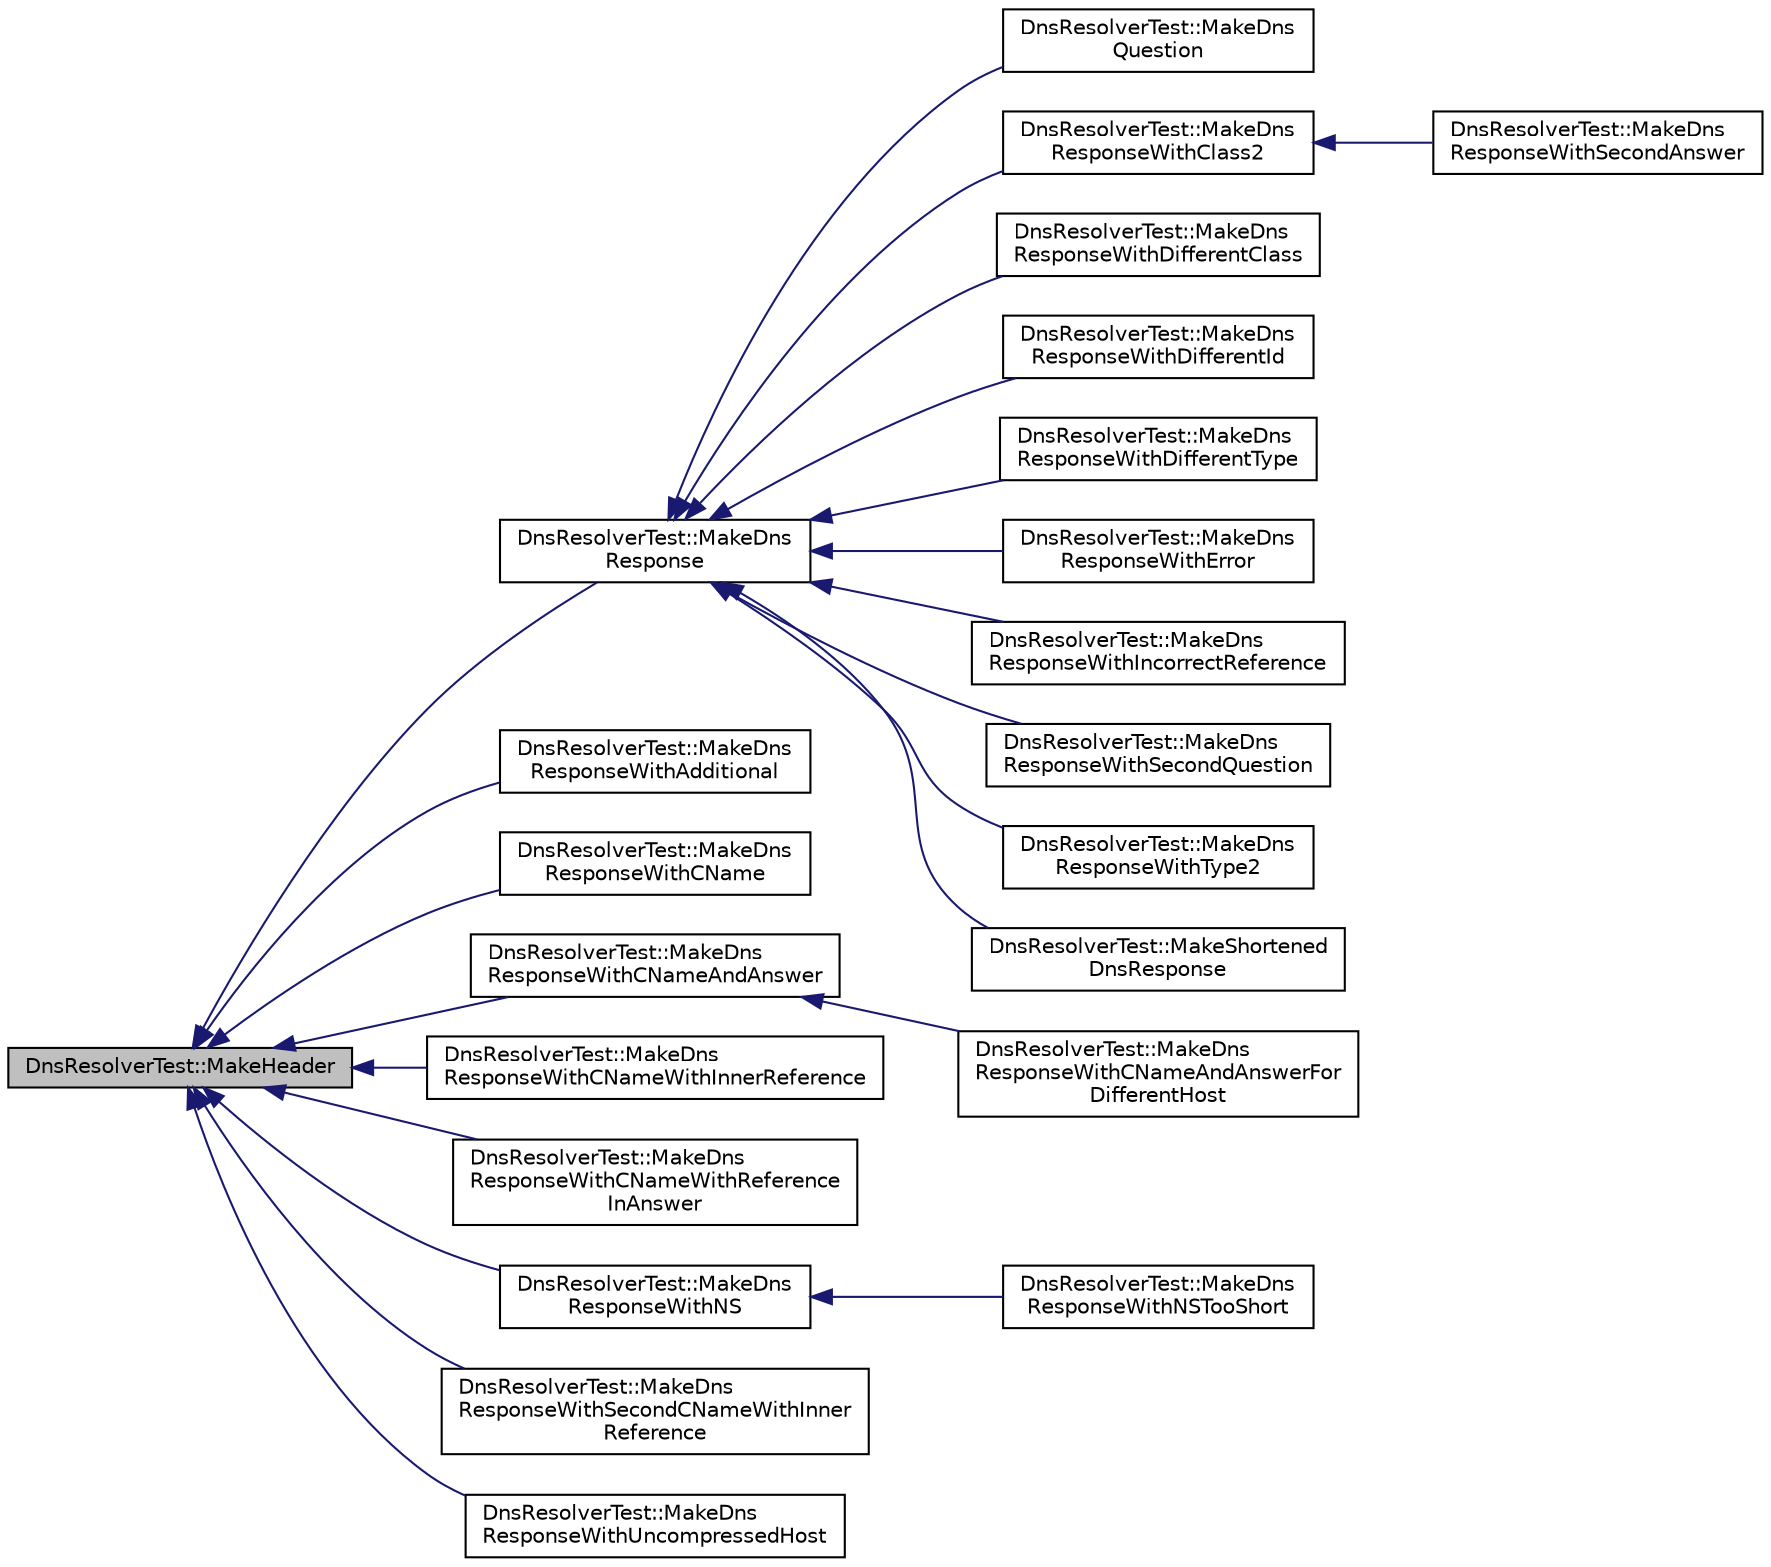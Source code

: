 digraph "DnsResolverTest::MakeHeader"
{
 // INTERACTIVE_SVG=YES
  edge [fontname="Helvetica",fontsize="10",labelfontname="Helvetica",labelfontsize="10"];
  node [fontname="Helvetica",fontsize="10",shape=record];
  rankdir="LR";
  Node663 [label="DnsResolverTest::MakeHeader",height=0.2,width=0.4,color="black", fillcolor="grey75", style="filled", fontcolor="black"];
  Node663 -> Node664 [dir="back",color="midnightblue",fontsize="10",style="solid",fontname="Helvetica"];
  Node664 [label="DnsResolverTest::MakeDns\lResponse",height=0.2,width=0.4,color="black", fillcolor="white", style="filled",URL="$dd/d31/class_dns_resolver_test.html#a3464206c73c71f573c83ed7d2f315590"];
  Node664 -> Node665 [dir="back",color="midnightblue",fontsize="10",style="solid",fontname="Helvetica"];
  Node665 [label="DnsResolverTest::MakeDns\lQuestion",height=0.2,width=0.4,color="black", fillcolor="white", style="filled",URL="$dd/d31/class_dns_resolver_test.html#a82a4da40710d02032a29f891c3cd9532"];
  Node664 -> Node666 [dir="back",color="midnightblue",fontsize="10",style="solid",fontname="Helvetica"];
  Node666 [label="DnsResolverTest::MakeDns\lResponseWithClass2",height=0.2,width=0.4,color="black", fillcolor="white", style="filled",URL="$dd/d31/class_dns_resolver_test.html#a41342b31a9b5616f8e92a6b4759610a8"];
  Node666 -> Node667 [dir="back",color="midnightblue",fontsize="10",style="solid",fontname="Helvetica"];
  Node667 [label="DnsResolverTest::MakeDns\lResponseWithSecondAnswer",height=0.2,width=0.4,color="black", fillcolor="white", style="filled",URL="$dd/d31/class_dns_resolver_test.html#a0f8722d76c373c21941fecc5b174b943"];
  Node664 -> Node668 [dir="back",color="midnightblue",fontsize="10",style="solid",fontname="Helvetica"];
  Node668 [label="DnsResolverTest::MakeDns\lResponseWithDifferentClass",height=0.2,width=0.4,color="black", fillcolor="white", style="filled",URL="$dd/d31/class_dns_resolver_test.html#a4412b75835c120494b9aa34d8ed103f5"];
  Node664 -> Node669 [dir="back",color="midnightblue",fontsize="10",style="solid",fontname="Helvetica"];
  Node669 [label="DnsResolverTest::MakeDns\lResponseWithDifferentId",height=0.2,width=0.4,color="black", fillcolor="white", style="filled",URL="$dd/d31/class_dns_resolver_test.html#aeb1e74975692c05294577081a99051ec"];
  Node664 -> Node670 [dir="back",color="midnightblue",fontsize="10",style="solid",fontname="Helvetica"];
  Node670 [label="DnsResolverTest::MakeDns\lResponseWithDifferentType",height=0.2,width=0.4,color="black", fillcolor="white", style="filled",URL="$dd/d31/class_dns_resolver_test.html#aa1ca9c2ce7975cc7c33cddeba1c51f9e"];
  Node664 -> Node671 [dir="back",color="midnightblue",fontsize="10",style="solid",fontname="Helvetica"];
  Node671 [label="DnsResolverTest::MakeDns\lResponseWithError",height=0.2,width=0.4,color="black", fillcolor="white", style="filled",URL="$dd/d31/class_dns_resolver_test.html#a5ccb2a3b2f2964bba4145c2ccb854504"];
  Node664 -> Node672 [dir="back",color="midnightblue",fontsize="10",style="solid",fontname="Helvetica"];
  Node672 [label="DnsResolverTest::MakeDns\lResponseWithIncorrectReference",height=0.2,width=0.4,color="black", fillcolor="white", style="filled",URL="$dd/d31/class_dns_resolver_test.html#a61dd084e2fdd76a3982566450fec526a"];
  Node664 -> Node673 [dir="back",color="midnightblue",fontsize="10",style="solid",fontname="Helvetica"];
  Node673 [label="DnsResolverTest::MakeDns\lResponseWithSecondQuestion",height=0.2,width=0.4,color="black", fillcolor="white", style="filled",URL="$dd/d31/class_dns_resolver_test.html#a691e68449513a3b5d87662af28de34d4"];
  Node664 -> Node674 [dir="back",color="midnightblue",fontsize="10",style="solid",fontname="Helvetica"];
  Node674 [label="DnsResolverTest::MakeDns\lResponseWithType2",height=0.2,width=0.4,color="black", fillcolor="white", style="filled",URL="$dd/d31/class_dns_resolver_test.html#ab8e71a9830e1f7c121f5ce21918ebee5"];
  Node664 -> Node675 [dir="back",color="midnightblue",fontsize="10",style="solid",fontname="Helvetica"];
  Node675 [label="DnsResolverTest::MakeShortened\lDnsResponse",height=0.2,width=0.4,color="black", fillcolor="white", style="filled",URL="$dd/d31/class_dns_resolver_test.html#a2317d5e8f296ba62f39fb3225a8057e8"];
  Node663 -> Node676 [dir="back",color="midnightblue",fontsize="10",style="solid",fontname="Helvetica"];
  Node676 [label="DnsResolverTest::MakeDns\lResponseWithAdditional",height=0.2,width=0.4,color="black", fillcolor="white", style="filled",URL="$dd/d31/class_dns_resolver_test.html#af8e3fb8492d5afe4ef04b32e9c942e9c"];
  Node663 -> Node677 [dir="back",color="midnightblue",fontsize="10",style="solid",fontname="Helvetica"];
  Node677 [label="DnsResolverTest::MakeDns\lResponseWithCName",height=0.2,width=0.4,color="black", fillcolor="white", style="filled",URL="$dd/d31/class_dns_resolver_test.html#ad188bc7997f2f6bfce932a3a4ad9d36c"];
  Node663 -> Node678 [dir="back",color="midnightblue",fontsize="10",style="solid",fontname="Helvetica"];
  Node678 [label="DnsResolverTest::MakeDns\lResponseWithCNameAndAnswer",height=0.2,width=0.4,color="black", fillcolor="white", style="filled",URL="$dd/d31/class_dns_resolver_test.html#ac7d6d6185bd0c30b8ffe81a69d6a6c32"];
  Node678 -> Node679 [dir="back",color="midnightblue",fontsize="10",style="solid",fontname="Helvetica"];
  Node679 [label="DnsResolverTest::MakeDns\lResponseWithCNameAndAnswerFor\lDifferentHost",height=0.2,width=0.4,color="black", fillcolor="white", style="filled",URL="$dd/d31/class_dns_resolver_test.html#a83399f4e5aee2baac47b0933b3873257"];
  Node663 -> Node680 [dir="back",color="midnightblue",fontsize="10",style="solid",fontname="Helvetica"];
  Node680 [label="DnsResolverTest::MakeDns\lResponseWithCNameWithInnerReference",height=0.2,width=0.4,color="black", fillcolor="white", style="filled",URL="$dd/d31/class_dns_resolver_test.html#aee5271b765746f6bd1882a5ec1cc9df6"];
  Node663 -> Node681 [dir="back",color="midnightblue",fontsize="10",style="solid",fontname="Helvetica"];
  Node681 [label="DnsResolverTest::MakeDns\lResponseWithCNameWithReference\lInAnswer",height=0.2,width=0.4,color="black", fillcolor="white", style="filled",URL="$dd/d31/class_dns_resolver_test.html#aa4cd5ebb23285b93c83dfd90d1e23253"];
  Node663 -> Node682 [dir="back",color="midnightblue",fontsize="10",style="solid",fontname="Helvetica"];
  Node682 [label="DnsResolverTest::MakeDns\lResponseWithNS",height=0.2,width=0.4,color="black", fillcolor="white", style="filled",URL="$dd/d31/class_dns_resolver_test.html#a3dac554da860c5098f25a027143eeb46"];
  Node682 -> Node683 [dir="back",color="midnightblue",fontsize="10",style="solid",fontname="Helvetica"];
  Node683 [label="DnsResolverTest::MakeDns\lResponseWithNSTooShort",height=0.2,width=0.4,color="black", fillcolor="white", style="filled",URL="$dd/d31/class_dns_resolver_test.html#a6d9d6b0ce30f898a271ebd87c4723909"];
  Node663 -> Node684 [dir="back",color="midnightblue",fontsize="10",style="solid",fontname="Helvetica"];
  Node684 [label="DnsResolverTest::MakeDns\lResponseWithSecondCNameWithInner\lReference",height=0.2,width=0.4,color="black", fillcolor="white", style="filled",URL="$dd/d31/class_dns_resolver_test.html#a1b4a21646bf9fbe8a4aeea9541d2ca72"];
  Node663 -> Node685 [dir="back",color="midnightblue",fontsize="10",style="solid",fontname="Helvetica"];
  Node685 [label="DnsResolverTest::MakeDns\lResponseWithUncompressedHost",height=0.2,width=0.4,color="black", fillcolor="white", style="filled",URL="$dd/d31/class_dns_resolver_test.html#a0d44a80037cf4da5cd0be47f453d2230"];
}
